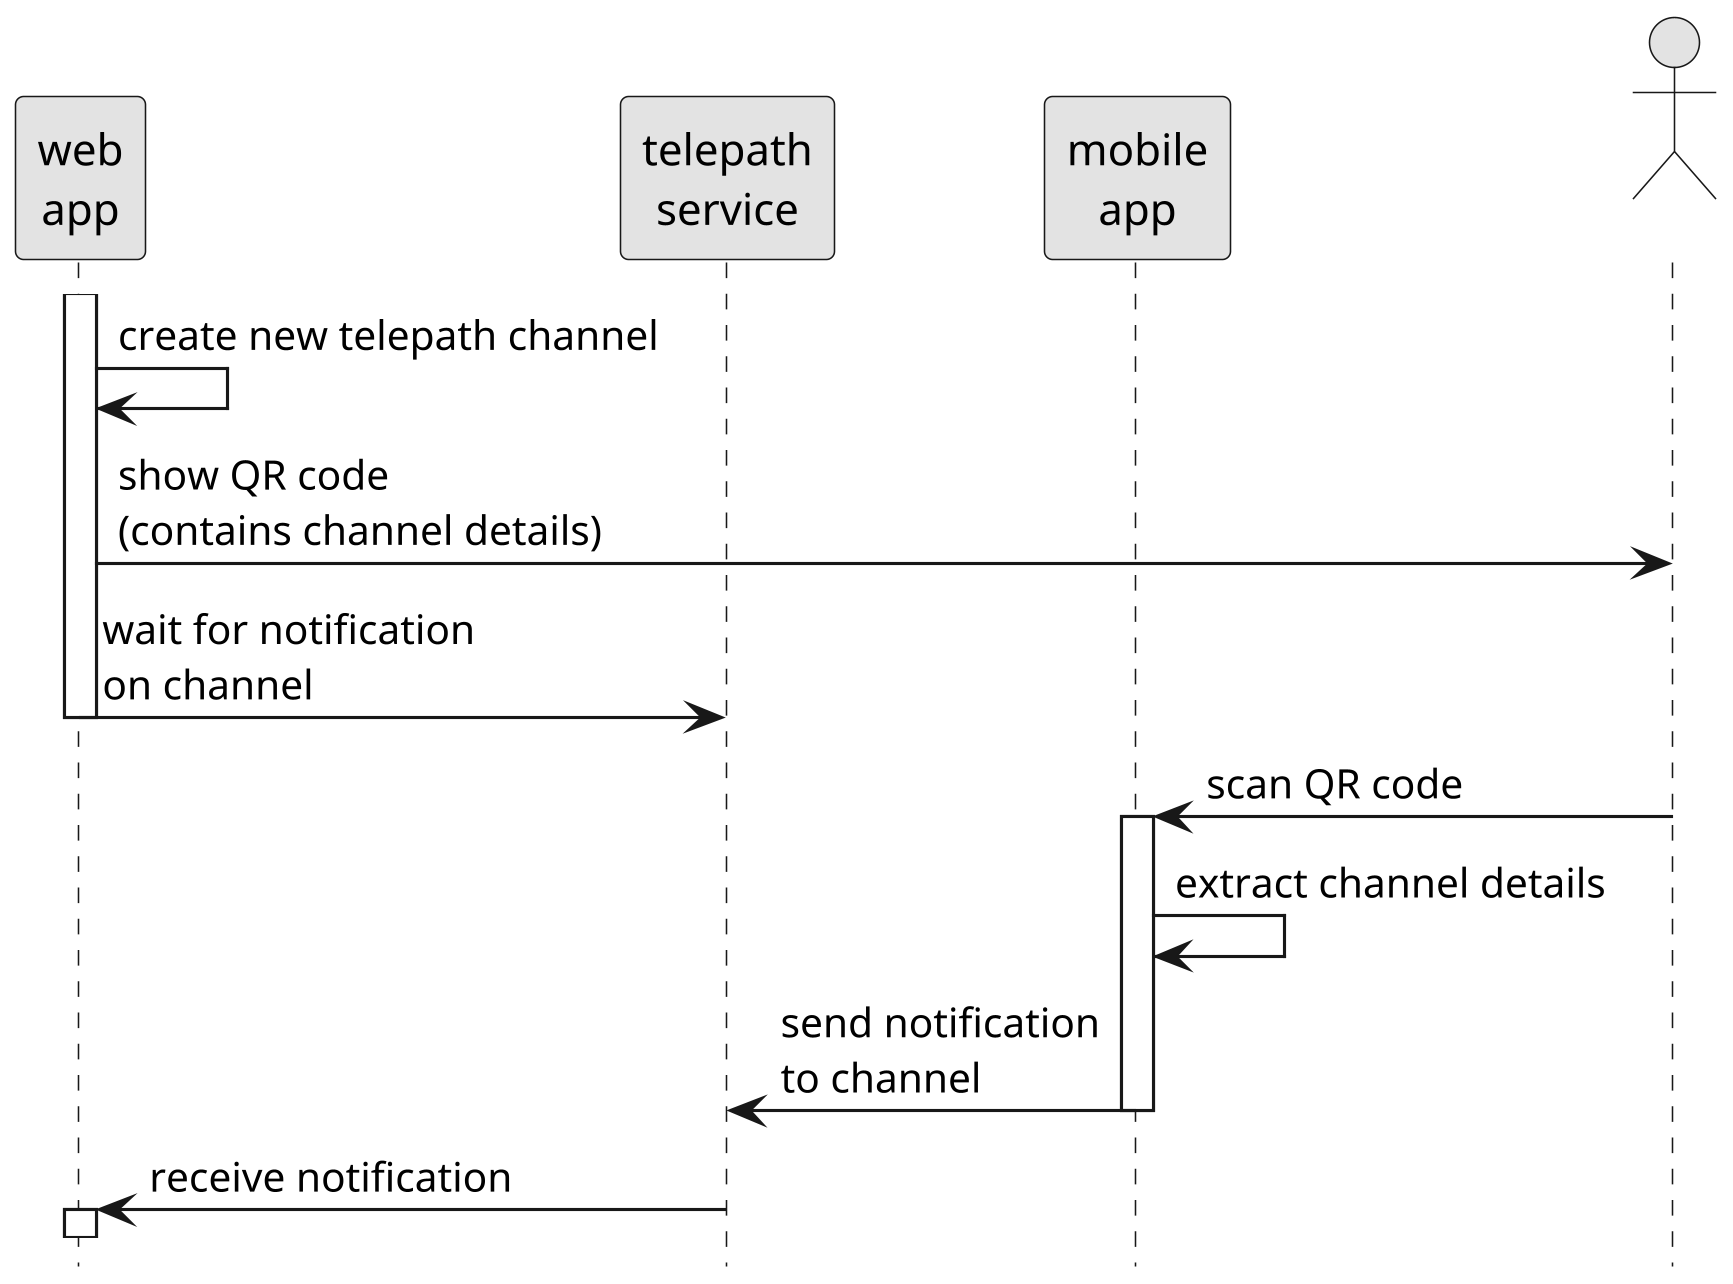 @startuml telepath-connect

skinparam monochrome true
skinparam shadowing false
skinparam dpi 300
hide footbox

participant WebApp as "web\napp"
participant Telepath as "telepath\nservice"
participant Cogito as "mobile\napp"
actor User as " "

activate WebApp
WebApp -> WebApp: create new telepath channel
WebApp -> User: show QR code\n(contains channel details)
WebApp -> Telepath -- : wait for notification\non channel
User -> Cogito ++ : scan QR code
Cogito -> Cogito : extract channel details
Cogito -> Telepath -- : send notification\nto channel
Telepath -> WebApp ++ : receive notification

@enduml
